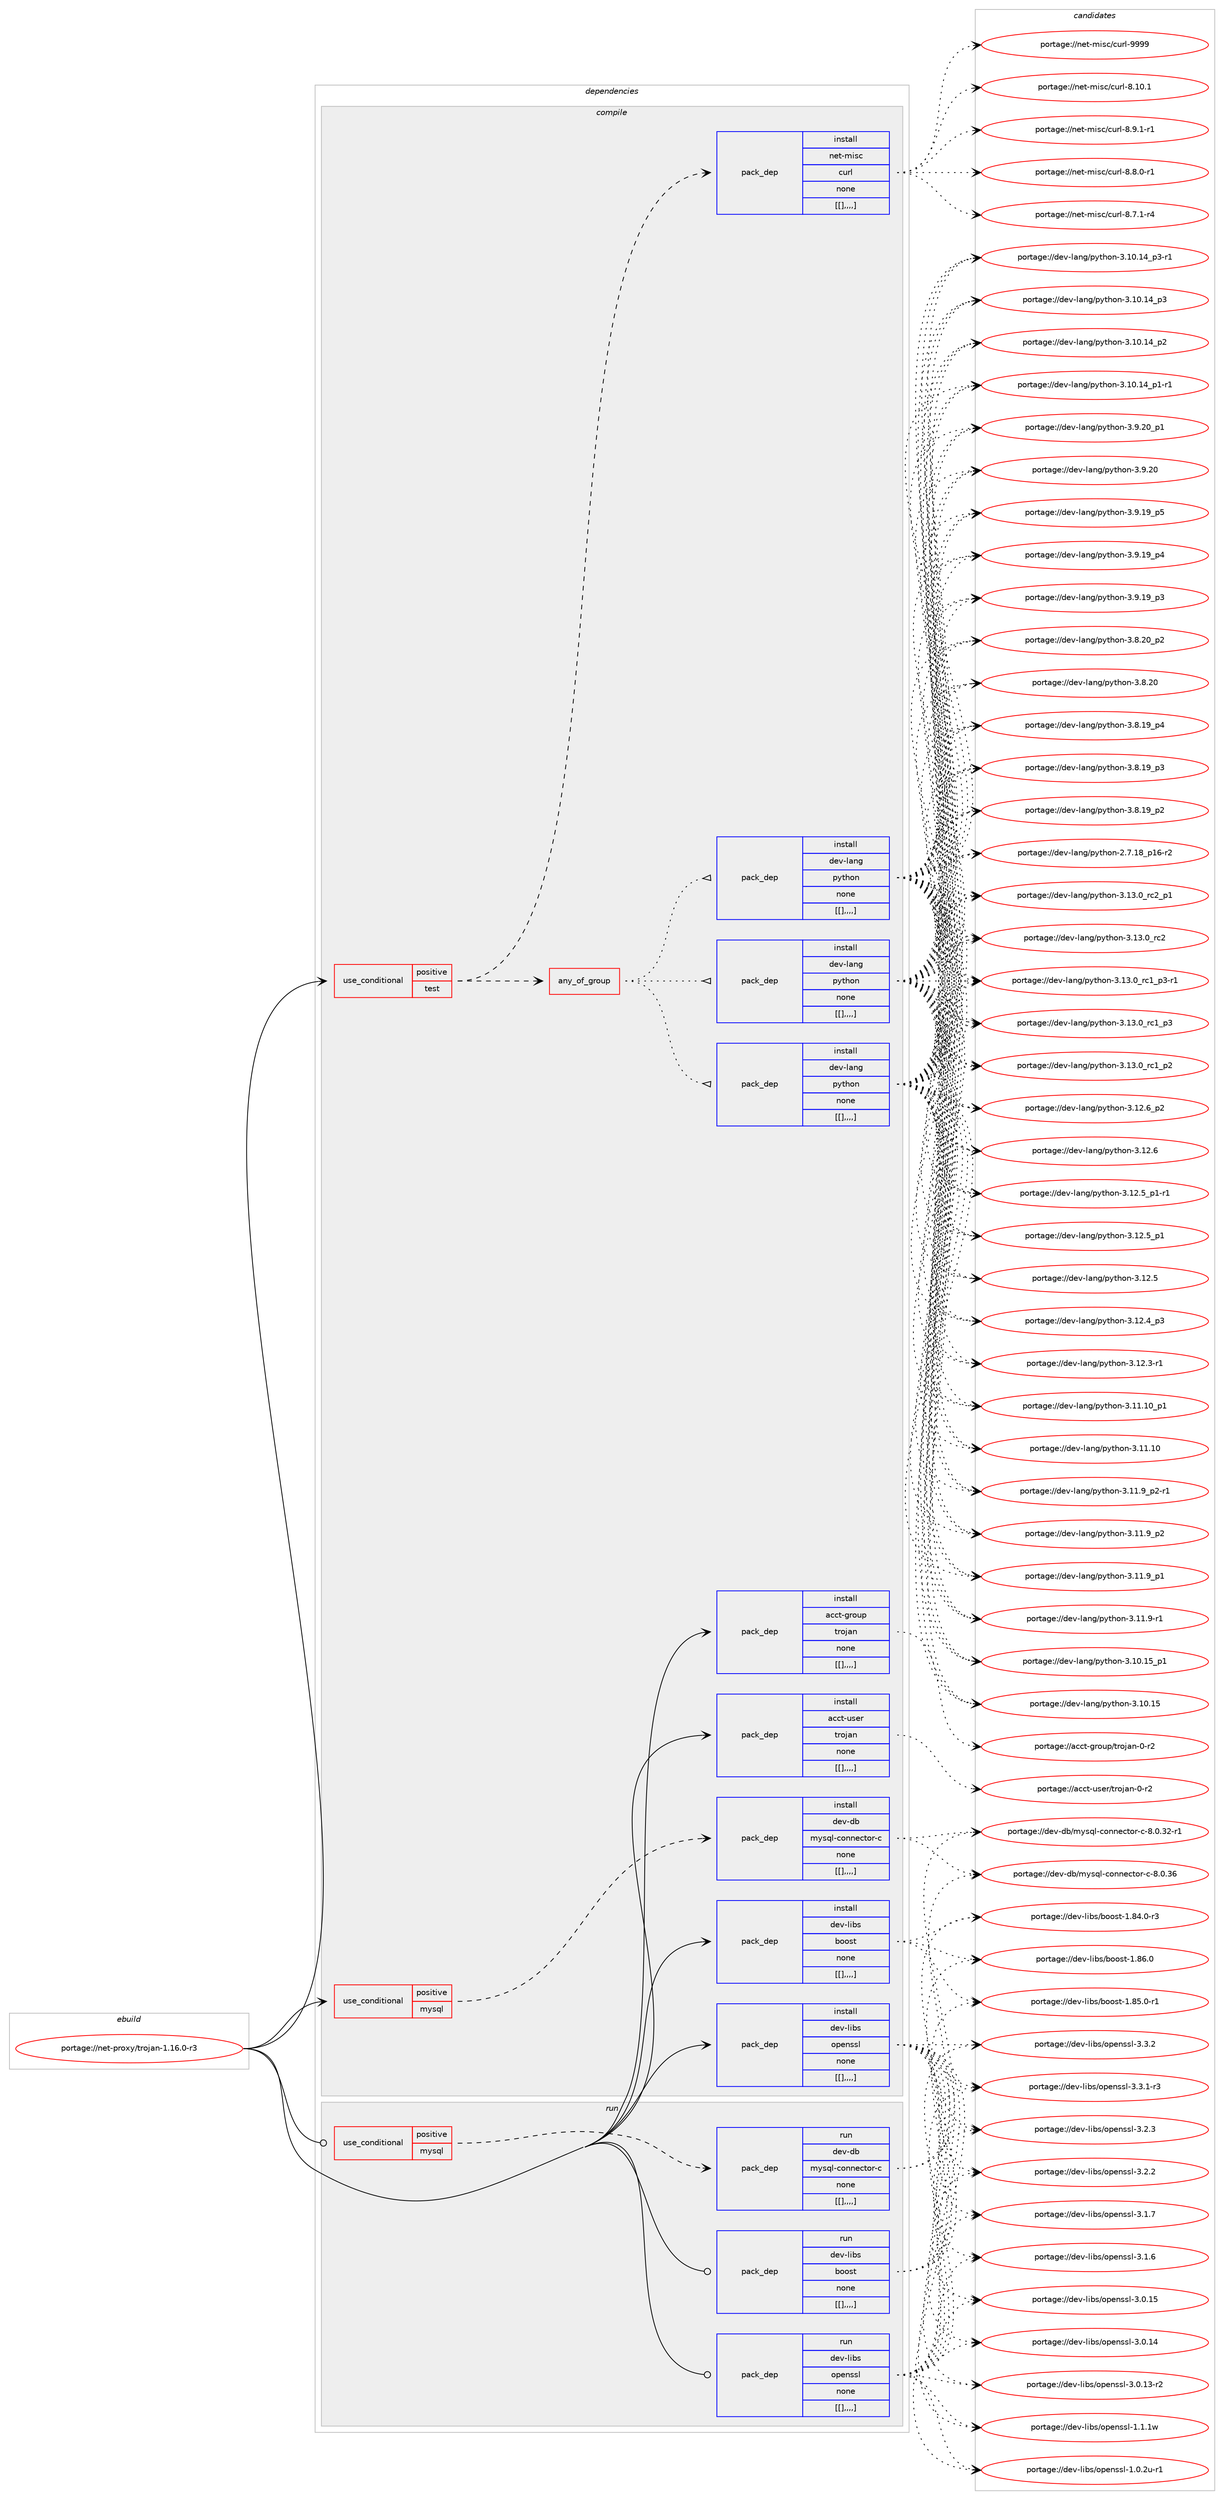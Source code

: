 digraph prolog {

# *************
# Graph options
# *************

newrank=true;
concentrate=true;
compound=true;
graph [rankdir=LR,fontname=Helvetica,fontsize=10,ranksep=1.5];#, ranksep=2.5, nodesep=0.2];
edge  [arrowhead=vee];
node  [fontname=Helvetica,fontsize=10];

# **********
# The ebuild
# **********

subgraph cluster_leftcol {
color=gray;
label=<<i>ebuild</i>>;
id [label="portage://net-proxy/trojan-1.16.0-r3", color=red, width=4, href="../net-proxy/trojan-1.16.0-r3.svg"];
}

# ****************
# The dependencies
# ****************

subgraph cluster_midcol {
color=gray;
label=<<i>dependencies</i>>;
subgraph cluster_compile {
fillcolor="#eeeeee";
style=filled;
label=<<i>compile</i>>;
subgraph cond105389 {
dependency394913 [label=<<TABLE BORDER="0" CELLBORDER="1" CELLSPACING="0" CELLPADDING="4"><TR><TD ROWSPAN="3" CELLPADDING="10">use_conditional</TD></TR><TR><TD>positive</TD></TR><TR><TD>mysql</TD></TR></TABLE>>, shape=none, color=red];
subgraph pack286713 {
dependency394914 [label=<<TABLE BORDER="0" CELLBORDER="1" CELLSPACING="0" CELLPADDING="4" WIDTH="220"><TR><TD ROWSPAN="6" CELLPADDING="30">pack_dep</TD></TR><TR><TD WIDTH="110">install</TD></TR><TR><TD>dev-db</TD></TR><TR><TD>mysql-connector-c</TD></TR><TR><TD>none</TD></TR><TR><TD>[[],,,,]</TD></TR></TABLE>>, shape=none, color=blue];
}
dependency394913:e -> dependency394914:w [weight=20,style="dashed",arrowhead="vee"];
}
id:e -> dependency394913:w [weight=20,style="solid",arrowhead="vee"];
subgraph cond105390 {
dependency394915 [label=<<TABLE BORDER="0" CELLBORDER="1" CELLSPACING="0" CELLPADDING="4"><TR><TD ROWSPAN="3" CELLPADDING="10">use_conditional</TD></TR><TR><TD>positive</TD></TR><TR><TD>test</TD></TR></TABLE>>, shape=none, color=red];
subgraph pack286714 {
dependency394916 [label=<<TABLE BORDER="0" CELLBORDER="1" CELLSPACING="0" CELLPADDING="4" WIDTH="220"><TR><TD ROWSPAN="6" CELLPADDING="30">pack_dep</TD></TR><TR><TD WIDTH="110">install</TD></TR><TR><TD>net-misc</TD></TR><TR><TD>curl</TD></TR><TR><TD>none</TD></TR><TR><TD>[[],,,,]</TD></TR></TABLE>>, shape=none, color=blue];
}
dependency394915:e -> dependency394916:w [weight=20,style="dashed",arrowhead="vee"];
subgraph any2622 {
dependency394917 [label=<<TABLE BORDER="0" CELLBORDER="1" CELLSPACING="0" CELLPADDING="4"><TR><TD CELLPADDING="10">any_of_group</TD></TR></TABLE>>, shape=none, color=red];subgraph pack286715 {
dependency394918 [label=<<TABLE BORDER="0" CELLBORDER="1" CELLSPACING="0" CELLPADDING="4" WIDTH="220"><TR><TD ROWSPAN="6" CELLPADDING="30">pack_dep</TD></TR><TR><TD WIDTH="110">install</TD></TR><TR><TD>dev-lang</TD></TR><TR><TD>python</TD></TR><TR><TD>none</TD></TR><TR><TD>[[],,,,]</TD></TR></TABLE>>, shape=none, color=blue];
}
dependency394917:e -> dependency394918:w [weight=20,style="dotted",arrowhead="oinv"];
subgraph pack286716 {
dependency394919 [label=<<TABLE BORDER="0" CELLBORDER="1" CELLSPACING="0" CELLPADDING="4" WIDTH="220"><TR><TD ROWSPAN="6" CELLPADDING="30">pack_dep</TD></TR><TR><TD WIDTH="110">install</TD></TR><TR><TD>dev-lang</TD></TR><TR><TD>python</TD></TR><TR><TD>none</TD></TR><TR><TD>[[],,,,]</TD></TR></TABLE>>, shape=none, color=blue];
}
dependency394917:e -> dependency394919:w [weight=20,style="dotted",arrowhead="oinv"];
subgraph pack286717 {
dependency394920 [label=<<TABLE BORDER="0" CELLBORDER="1" CELLSPACING="0" CELLPADDING="4" WIDTH="220"><TR><TD ROWSPAN="6" CELLPADDING="30">pack_dep</TD></TR><TR><TD WIDTH="110">install</TD></TR><TR><TD>dev-lang</TD></TR><TR><TD>python</TD></TR><TR><TD>none</TD></TR><TR><TD>[[],,,,]</TD></TR></TABLE>>, shape=none, color=blue];
}
dependency394917:e -> dependency394920:w [weight=20,style="dotted",arrowhead="oinv"];
}
dependency394915:e -> dependency394917:w [weight=20,style="dashed",arrowhead="vee"];
}
id:e -> dependency394915:w [weight=20,style="solid",arrowhead="vee"];
subgraph pack286718 {
dependency394921 [label=<<TABLE BORDER="0" CELLBORDER="1" CELLSPACING="0" CELLPADDING="4" WIDTH="220"><TR><TD ROWSPAN="6" CELLPADDING="30">pack_dep</TD></TR><TR><TD WIDTH="110">install</TD></TR><TR><TD>acct-group</TD></TR><TR><TD>trojan</TD></TR><TR><TD>none</TD></TR><TR><TD>[[],,,,]</TD></TR></TABLE>>, shape=none, color=blue];
}
id:e -> dependency394921:w [weight=20,style="solid",arrowhead="vee"];
subgraph pack286719 {
dependency394922 [label=<<TABLE BORDER="0" CELLBORDER="1" CELLSPACING="0" CELLPADDING="4" WIDTH="220"><TR><TD ROWSPAN="6" CELLPADDING="30">pack_dep</TD></TR><TR><TD WIDTH="110">install</TD></TR><TR><TD>acct-user</TD></TR><TR><TD>trojan</TD></TR><TR><TD>none</TD></TR><TR><TD>[[],,,,]</TD></TR></TABLE>>, shape=none, color=blue];
}
id:e -> dependency394922:w [weight=20,style="solid",arrowhead="vee"];
subgraph pack286720 {
dependency394923 [label=<<TABLE BORDER="0" CELLBORDER="1" CELLSPACING="0" CELLPADDING="4" WIDTH="220"><TR><TD ROWSPAN="6" CELLPADDING="30">pack_dep</TD></TR><TR><TD WIDTH="110">install</TD></TR><TR><TD>dev-libs</TD></TR><TR><TD>boost</TD></TR><TR><TD>none</TD></TR><TR><TD>[[],,,,]</TD></TR></TABLE>>, shape=none, color=blue];
}
id:e -> dependency394923:w [weight=20,style="solid",arrowhead="vee"];
subgraph pack286721 {
dependency394924 [label=<<TABLE BORDER="0" CELLBORDER="1" CELLSPACING="0" CELLPADDING="4" WIDTH="220"><TR><TD ROWSPAN="6" CELLPADDING="30">pack_dep</TD></TR><TR><TD WIDTH="110">install</TD></TR><TR><TD>dev-libs</TD></TR><TR><TD>openssl</TD></TR><TR><TD>none</TD></TR><TR><TD>[[],,,,]</TD></TR></TABLE>>, shape=none, color=blue];
}
id:e -> dependency394924:w [weight=20,style="solid",arrowhead="vee"];
}
subgraph cluster_compileandrun {
fillcolor="#eeeeee";
style=filled;
label=<<i>compile and run</i>>;
}
subgraph cluster_run {
fillcolor="#eeeeee";
style=filled;
label=<<i>run</i>>;
subgraph cond105391 {
dependency394925 [label=<<TABLE BORDER="0" CELLBORDER="1" CELLSPACING="0" CELLPADDING="4"><TR><TD ROWSPAN="3" CELLPADDING="10">use_conditional</TD></TR><TR><TD>positive</TD></TR><TR><TD>mysql</TD></TR></TABLE>>, shape=none, color=red];
subgraph pack286722 {
dependency394926 [label=<<TABLE BORDER="0" CELLBORDER="1" CELLSPACING="0" CELLPADDING="4" WIDTH="220"><TR><TD ROWSPAN="6" CELLPADDING="30">pack_dep</TD></TR><TR><TD WIDTH="110">run</TD></TR><TR><TD>dev-db</TD></TR><TR><TD>mysql-connector-c</TD></TR><TR><TD>none</TD></TR><TR><TD>[[],,,,]</TD></TR></TABLE>>, shape=none, color=blue];
}
dependency394925:e -> dependency394926:w [weight=20,style="dashed",arrowhead="vee"];
}
id:e -> dependency394925:w [weight=20,style="solid",arrowhead="odot"];
subgraph pack286723 {
dependency394927 [label=<<TABLE BORDER="0" CELLBORDER="1" CELLSPACING="0" CELLPADDING="4" WIDTH="220"><TR><TD ROWSPAN="6" CELLPADDING="30">pack_dep</TD></TR><TR><TD WIDTH="110">run</TD></TR><TR><TD>dev-libs</TD></TR><TR><TD>boost</TD></TR><TR><TD>none</TD></TR><TR><TD>[[],,,,]</TD></TR></TABLE>>, shape=none, color=blue];
}
id:e -> dependency394927:w [weight=20,style="solid",arrowhead="odot"];
subgraph pack286724 {
dependency394928 [label=<<TABLE BORDER="0" CELLBORDER="1" CELLSPACING="0" CELLPADDING="4" WIDTH="220"><TR><TD ROWSPAN="6" CELLPADDING="30">pack_dep</TD></TR><TR><TD WIDTH="110">run</TD></TR><TR><TD>dev-libs</TD></TR><TR><TD>openssl</TD></TR><TR><TD>none</TD></TR><TR><TD>[[],,,,]</TD></TR></TABLE>>, shape=none, color=blue];
}
id:e -> dependency394928:w [weight=20,style="solid",arrowhead="odot"];
}
}

# **************
# The candidates
# **************

subgraph cluster_choices {
rank=same;
color=gray;
label=<<i>candidates</i>>;

subgraph choice286713 {
color=black;
nodesep=1;
choice100101118451009847109121115113108459911111011010199116111114459945564648465154 [label="portage://dev-db/mysql-connector-c-8.0.36", color=red, width=4,href="../dev-db/mysql-connector-c-8.0.36.svg"];
choice1001011184510098471091211151131084599111110110101991161111144599455646484651504511449 [label="portage://dev-db/mysql-connector-c-8.0.32-r1", color=red, width=4,href="../dev-db/mysql-connector-c-8.0.32-r1.svg"];
dependency394914:e -> choice100101118451009847109121115113108459911111011010199116111114459945564648465154:w [style=dotted,weight="100"];
dependency394914:e -> choice1001011184510098471091211151131084599111110110101991161111144599455646484651504511449:w [style=dotted,weight="100"];
}
subgraph choice286714 {
color=black;
nodesep=1;
choice110101116451091051159947991171141084557575757 [label="portage://net-misc/curl-9999", color=red, width=4,href="../net-misc/curl-9999.svg"];
choice1101011164510910511599479911711410845564649484649 [label="portage://net-misc/curl-8.10.1", color=red, width=4,href="../net-misc/curl-8.10.1.svg"];
choice110101116451091051159947991171141084556465746494511449 [label="portage://net-misc/curl-8.9.1-r1", color=red, width=4,href="../net-misc/curl-8.9.1-r1.svg"];
choice110101116451091051159947991171141084556465646484511449 [label="portage://net-misc/curl-8.8.0-r1", color=red, width=4,href="../net-misc/curl-8.8.0-r1.svg"];
choice110101116451091051159947991171141084556465546494511452 [label="portage://net-misc/curl-8.7.1-r4", color=red, width=4,href="../net-misc/curl-8.7.1-r4.svg"];
dependency394916:e -> choice110101116451091051159947991171141084557575757:w [style=dotted,weight="100"];
dependency394916:e -> choice1101011164510910511599479911711410845564649484649:w [style=dotted,weight="100"];
dependency394916:e -> choice110101116451091051159947991171141084556465746494511449:w [style=dotted,weight="100"];
dependency394916:e -> choice110101116451091051159947991171141084556465646484511449:w [style=dotted,weight="100"];
dependency394916:e -> choice110101116451091051159947991171141084556465546494511452:w [style=dotted,weight="100"];
}
subgraph choice286715 {
color=black;
nodesep=1;
choice100101118451089711010347112121116104111110455146495146489511499509511249 [label="portage://dev-lang/python-3.13.0_rc2_p1", color=red, width=4,href="../dev-lang/python-3.13.0_rc2_p1.svg"];
choice10010111845108971101034711212111610411111045514649514648951149950 [label="portage://dev-lang/python-3.13.0_rc2", color=red, width=4,href="../dev-lang/python-3.13.0_rc2.svg"];
choice1001011184510897110103471121211161041111104551464951464895114994995112514511449 [label="portage://dev-lang/python-3.13.0_rc1_p3-r1", color=red, width=4,href="../dev-lang/python-3.13.0_rc1_p3-r1.svg"];
choice100101118451089711010347112121116104111110455146495146489511499499511251 [label="portage://dev-lang/python-3.13.0_rc1_p3", color=red, width=4,href="../dev-lang/python-3.13.0_rc1_p3.svg"];
choice100101118451089711010347112121116104111110455146495146489511499499511250 [label="portage://dev-lang/python-3.13.0_rc1_p2", color=red, width=4,href="../dev-lang/python-3.13.0_rc1_p2.svg"];
choice100101118451089711010347112121116104111110455146495046549511250 [label="portage://dev-lang/python-3.12.6_p2", color=red, width=4,href="../dev-lang/python-3.12.6_p2.svg"];
choice10010111845108971101034711212111610411111045514649504654 [label="portage://dev-lang/python-3.12.6", color=red, width=4,href="../dev-lang/python-3.12.6.svg"];
choice1001011184510897110103471121211161041111104551464950465395112494511449 [label="portage://dev-lang/python-3.12.5_p1-r1", color=red, width=4,href="../dev-lang/python-3.12.5_p1-r1.svg"];
choice100101118451089711010347112121116104111110455146495046539511249 [label="portage://dev-lang/python-3.12.5_p1", color=red, width=4,href="../dev-lang/python-3.12.5_p1.svg"];
choice10010111845108971101034711212111610411111045514649504653 [label="portage://dev-lang/python-3.12.5", color=red, width=4,href="../dev-lang/python-3.12.5.svg"];
choice100101118451089711010347112121116104111110455146495046529511251 [label="portage://dev-lang/python-3.12.4_p3", color=red, width=4,href="../dev-lang/python-3.12.4_p3.svg"];
choice100101118451089711010347112121116104111110455146495046514511449 [label="portage://dev-lang/python-3.12.3-r1", color=red, width=4,href="../dev-lang/python-3.12.3-r1.svg"];
choice10010111845108971101034711212111610411111045514649494649489511249 [label="portage://dev-lang/python-3.11.10_p1", color=red, width=4,href="../dev-lang/python-3.11.10_p1.svg"];
choice1001011184510897110103471121211161041111104551464949464948 [label="portage://dev-lang/python-3.11.10", color=red, width=4,href="../dev-lang/python-3.11.10.svg"];
choice1001011184510897110103471121211161041111104551464949465795112504511449 [label="portage://dev-lang/python-3.11.9_p2-r1", color=red, width=4,href="../dev-lang/python-3.11.9_p2-r1.svg"];
choice100101118451089711010347112121116104111110455146494946579511250 [label="portage://dev-lang/python-3.11.9_p2", color=red, width=4,href="../dev-lang/python-3.11.9_p2.svg"];
choice100101118451089711010347112121116104111110455146494946579511249 [label="portage://dev-lang/python-3.11.9_p1", color=red, width=4,href="../dev-lang/python-3.11.9_p1.svg"];
choice100101118451089711010347112121116104111110455146494946574511449 [label="portage://dev-lang/python-3.11.9-r1", color=red, width=4,href="../dev-lang/python-3.11.9-r1.svg"];
choice10010111845108971101034711212111610411111045514649484649539511249 [label="portage://dev-lang/python-3.10.15_p1", color=red, width=4,href="../dev-lang/python-3.10.15_p1.svg"];
choice1001011184510897110103471121211161041111104551464948464953 [label="portage://dev-lang/python-3.10.15", color=red, width=4,href="../dev-lang/python-3.10.15.svg"];
choice100101118451089711010347112121116104111110455146494846495295112514511449 [label="portage://dev-lang/python-3.10.14_p3-r1", color=red, width=4,href="../dev-lang/python-3.10.14_p3-r1.svg"];
choice10010111845108971101034711212111610411111045514649484649529511251 [label="portage://dev-lang/python-3.10.14_p3", color=red, width=4,href="../dev-lang/python-3.10.14_p3.svg"];
choice10010111845108971101034711212111610411111045514649484649529511250 [label="portage://dev-lang/python-3.10.14_p2", color=red, width=4,href="../dev-lang/python-3.10.14_p2.svg"];
choice100101118451089711010347112121116104111110455146494846495295112494511449 [label="portage://dev-lang/python-3.10.14_p1-r1", color=red, width=4,href="../dev-lang/python-3.10.14_p1-r1.svg"];
choice100101118451089711010347112121116104111110455146574650489511249 [label="portage://dev-lang/python-3.9.20_p1", color=red, width=4,href="../dev-lang/python-3.9.20_p1.svg"];
choice10010111845108971101034711212111610411111045514657465048 [label="portage://dev-lang/python-3.9.20", color=red, width=4,href="../dev-lang/python-3.9.20.svg"];
choice100101118451089711010347112121116104111110455146574649579511253 [label="portage://dev-lang/python-3.9.19_p5", color=red, width=4,href="../dev-lang/python-3.9.19_p5.svg"];
choice100101118451089711010347112121116104111110455146574649579511252 [label="portage://dev-lang/python-3.9.19_p4", color=red, width=4,href="../dev-lang/python-3.9.19_p4.svg"];
choice100101118451089711010347112121116104111110455146574649579511251 [label="portage://dev-lang/python-3.9.19_p3", color=red, width=4,href="../dev-lang/python-3.9.19_p3.svg"];
choice100101118451089711010347112121116104111110455146564650489511250 [label="portage://dev-lang/python-3.8.20_p2", color=red, width=4,href="../dev-lang/python-3.8.20_p2.svg"];
choice10010111845108971101034711212111610411111045514656465048 [label="portage://dev-lang/python-3.8.20", color=red, width=4,href="../dev-lang/python-3.8.20.svg"];
choice100101118451089711010347112121116104111110455146564649579511252 [label="portage://dev-lang/python-3.8.19_p4", color=red, width=4,href="../dev-lang/python-3.8.19_p4.svg"];
choice100101118451089711010347112121116104111110455146564649579511251 [label="portage://dev-lang/python-3.8.19_p3", color=red, width=4,href="../dev-lang/python-3.8.19_p3.svg"];
choice100101118451089711010347112121116104111110455146564649579511250 [label="portage://dev-lang/python-3.8.19_p2", color=red, width=4,href="../dev-lang/python-3.8.19_p2.svg"];
choice100101118451089711010347112121116104111110455046554649569511249544511450 [label="portage://dev-lang/python-2.7.18_p16-r2", color=red, width=4,href="../dev-lang/python-2.7.18_p16-r2.svg"];
dependency394918:e -> choice100101118451089711010347112121116104111110455146495146489511499509511249:w [style=dotted,weight="100"];
dependency394918:e -> choice10010111845108971101034711212111610411111045514649514648951149950:w [style=dotted,weight="100"];
dependency394918:e -> choice1001011184510897110103471121211161041111104551464951464895114994995112514511449:w [style=dotted,weight="100"];
dependency394918:e -> choice100101118451089711010347112121116104111110455146495146489511499499511251:w [style=dotted,weight="100"];
dependency394918:e -> choice100101118451089711010347112121116104111110455146495146489511499499511250:w [style=dotted,weight="100"];
dependency394918:e -> choice100101118451089711010347112121116104111110455146495046549511250:w [style=dotted,weight="100"];
dependency394918:e -> choice10010111845108971101034711212111610411111045514649504654:w [style=dotted,weight="100"];
dependency394918:e -> choice1001011184510897110103471121211161041111104551464950465395112494511449:w [style=dotted,weight="100"];
dependency394918:e -> choice100101118451089711010347112121116104111110455146495046539511249:w [style=dotted,weight="100"];
dependency394918:e -> choice10010111845108971101034711212111610411111045514649504653:w [style=dotted,weight="100"];
dependency394918:e -> choice100101118451089711010347112121116104111110455146495046529511251:w [style=dotted,weight="100"];
dependency394918:e -> choice100101118451089711010347112121116104111110455146495046514511449:w [style=dotted,weight="100"];
dependency394918:e -> choice10010111845108971101034711212111610411111045514649494649489511249:w [style=dotted,weight="100"];
dependency394918:e -> choice1001011184510897110103471121211161041111104551464949464948:w [style=dotted,weight="100"];
dependency394918:e -> choice1001011184510897110103471121211161041111104551464949465795112504511449:w [style=dotted,weight="100"];
dependency394918:e -> choice100101118451089711010347112121116104111110455146494946579511250:w [style=dotted,weight="100"];
dependency394918:e -> choice100101118451089711010347112121116104111110455146494946579511249:w [style=dotted,weight="100"];
dependency394918:e -> choice100101118451089711010347112121116104111110455146494946574511449:w [style=dotted,weight="100"];
dependency394918:e -> choice10010111845108971101034711212111610411111045514649484649539511249:w [style=dotted,weight="100"];
dependency394918:e -> choice1001011184510897110103471121211161041111104551464948464953:w [style=dotted,weight="100"];
dependency394918:e -> choice100101118451089711010347112121116104111110455146494846495295112514511449:w [style=dotted,weight="100"];
dependency394918:e -> choice10010111845108971101034711212111610411111045514649484649529511251:w [style=dotted,weight="100"];
dependency394918:e -> choice10010111845108971101034711212111610411111045514649484649529511250:w [style=dotted,weight="100"];
dependency394918:e -> choice100101118451089711010347112121116104111110455146494846495295112494511449:w [style=dotted,weight="100"];
dependency394918:e -> choice100101118451089711010347112121116104111110455146574650489511249:w [style=dotted,weight="100"];
dependency394918:e -> choice10010111845108971101034711212111610411111045514657465048:w [style=dotted,weight="100"];
dependency394918:e -> choice100101118451089711010347112121116104111110455146574649579511253:w [style=dotted,weight="100"];
dependency394918:e -> choice100101118451089711010347112121116104111110455146574649579511252:w [style=dotted,weight="100"];
dependency394918:e -> choice100101118451089711010347112121116104111110455146574649579511251:w [style=dotted,weight="100"];
dependency394918:e -> choice100101118451089711010347112121116104111110455146564650489511250:w [style=dotted,weight="100"];
dependency394918:e -> choice10010111845108971101034711212111610411111045514656465048:w [style=dotted,weight="100"];
dependency394918:e -> choice100101118451089711010347112121116104111110455146564649579511252:w [style=dotted,weight="100"];
dependency394918:e -> choice100101118451089711010347112121116104111110455146564649579511251:w [style=dotted,weight="100"];
dependency394918:e -> choice100101118451089711010347112121116104111110455146564649579511250:w [style=dotted,weight="100"];
dependency394918:e -> choice100101118451089711010347112121116104111110455046554649569511249544511450:w [style=dotted,weight="100"];
}
subgraph choice286716 {
color=black;
nodesep=1;
choice100101118451089711010347112121116104111110455146495146489511499509511249 [label="portage://dev-lang/python-3.13.0_rc2_p1", color=red, width=4,href="../dev-lang/python-3.13.0_rc2_p1.svg"];
choice10010111845108971101034711212111610411111045514649514648951149950 [label="portage://dev-lang/python-3.13.0_rc2", color=red, width=4,href="../dev-lang/python-3.13.0_rc2.svg"];
choice1001011184510897110103471121211161041111104551464951464895114994995112514511449 [label="portage://dev-lang/python-3.13.0_rc1_p3-r1", color=red, width=4,href="../dev-lang/python-3.13.0_rc1_p3-r1.svg"];
choice100101118451089711010347112121116104111110455146495146489511499499511251 [label="portage://dev-lang/python-3.13.0_rc1_p3", color=red, width=4,href="../dev-lang/python-3.13.0_rc1_p3.svg"];
choice100101118451089711010347112121116104111110455146495146489511499499511250 [label="portage://dev-lang/python-3.13.0_rc1_p2", color=red, width=4,href="../dev-lang/python-3.13.0_rc1_p2.svg"];
choice100101118451089711010347112121116104111110455146495046549511250 [label="portage://dev-lang/python-3.12.6_p2", color=red, width=4,href="../dev-lang/python-3.12.6_p2.svg"];
choice10010111845108971101034711212111610411111045514649504654 [label="portage://dev-lang/python-3.12.6", color=red, width=4,href="../dev-lang/python-3.12.6.svg"];
choice1001011184510897110103471121211161041111104551464950465395112494511449 [label="portage://dev-lang/python-3.12.5_p1-r1", color=red, width=4,href="../dev-lang/python-3.12.5_p1-r1.svg"];
choice100101118451089711010347112121116104111110455146495046539511249 [label="portage://dev-lang/python-3.12.5_p1", color=red, width=4,href="../dev-lang/python-3.12.5_p1.svg"];
choice10010111845108971101034711212111610411111045514649504653 [label="portage://dev-lang/python-3.12.5", color=red, width=4,href="../dev-lang/python-3.12.5.svg"];
choice100101118451089711010347112121116104111110455146495046529511251 [label="portage://dev-lang/python-3.12.4_p3", color=red, width=4,href="../dev-lang/python-3.12.4_p3.svg"];
choice100101118451089711010347112121116104111110455146495046514511449 [label="portage://dev-lang/python-3.12.3-r1", color=red, width=4,href="../dev-lang/python-3.12.3-r1.svg"];
choice10010111845108971101034711212111610411111045514649494649489511249 [label="portage://dev-lang/python-3.11.10_p1", color=red, width=4,href="../dev-lang/python-3.11.10_p1.svg"];
choice1001011184510897110103471121211161041111104551464949464948 [label="portage://dev-lang/python-3.11.10", color=red, width=4,href="../dev-lang/python-3.11.10.svg"];
choice1001011184510897110103471121211161041111104551464949465795112504511449 [label="portage://dev-lang/python-3.11.9_p2-r1", color=red, width=4,href="../dev-lang/python-3.11.9_p2-r1.svg"];
choice100101118451089711010347112121116104111110455146494946579511250 [label="portage://dev-lang/python-3.11.9_p2", color=red, width=4,href="../dev-lang/python-3.11.9_p2.svg"];
choice100101118451089711010347112121116104111110455146494946579511249 [label="portage://dev-lang/python-3.11.9_p1", color=red, width=4,href="../dev-lang/python-3.11.9_p1.svg"];
choice100101118451089711010347112121116104111110455146494946574511449 [label="portage://dev-lang/python-3.11.9-r1", color=red, width=4,href="../dev-lang/python-3.11.9-r1.svg"];
choice10010111845108971101034711212111610411111045514649484649539511249 [label="portage://dev-lang/python-3.10.15_p1", color=red, width=4,href="../dev-lang/python-3.10.15_p1.svg"];
choice1001011184510897110103471121211161041111104551464948464953 [label="portage://dev-lang/python-3.10.15", color=red, width=4,href="../dev-lang/python-3.10.15.svg"];
choice100101118451089711010347112121116104111110455146494846495295112514511449 [label="portage://dev-lang/python-3.10.14_p3-r1", color=red, width=4,href="../dev-lang/python-3.10.14_p3-r1.svg"];
choice10010111845108971101034711212111610411111045514649484649529511251 [label="portage://dev-lang/python-3.10.14_p3", color=red, width=4,href="../dev-lang/python-3.10.14_p3.svg"];
choice10010111845108971101034711212111610411111045514649484649529511250 [label="portage://dev-lang/python-3.10.14_p2", color=red, width=4,href="../dev-lang/python-3.10.14_p2.svg"];
choice100101118451089711010347112121116104111110455146494846495295112494511449 [label="portage://dev-lang/python-3.10.14_p1-r1", color=red, width=4,href="../dev-lang/python-3.10.14_p1-r1.svg"];
choice100101118451089711010347112121116104111110455146574650489511249 [label="portage://dev-lang/python-3.9.20_p1", color=red, width=4,href="../dev-lang/python-3.9.20_p1.svg"];
choice10010111845108971101034711212111610411111045514657465048 [label="portage://dev-lang/python-3.9.20", color=red, width=4,href="../dev-lang/python-3.9.20.svg"];
choice100101118451089711010347112121116104111110455146574649579511253 [label="portage://dev-lang/python-3.9.19_p5", color=red, width=4,href="../dev-lang/python-3.9.19_p5.svg"];
choice100101118451089711010347112121116104111110455146574649579511252 [label="portage://dev-lang/python-3.9.19_p4", color=red, width=4,href="../dev-lang/python-3.9.19_p4.svg"];
choice100101118451089711010347112121116104111110455146574649579511251 [label="portage://dev-lang/python-3.9.19_p3", color=red, width=4,href="../dev-lang/python-3.9.19_p3.svg"];
choice100101118451089711010347112121116104111110455146564650489511250 [label="portage://dev-lang/python-3.8.20_p2", color=red, width=4,href="../dev-lang/python-3.8.20_p2.svg"];
choice10010111845108971101034711212111610411111045514656465048 [label="portage://dev-lang/python-3.8.20", color=red, width=4,href="../dev-lang/python-3.8.20.svg"];
choice100101118451089711010347112121116104111110455146564649579511252 [label="portage://dev-lang/python-3.8.19_p4", color=red, width=4,href="../dev-lang/python-3.8.19_p4.svg"];
choice100101118451089711010347112121116104111110455146564649579511251 [label="portage://dev-lang/python-3.8.19_p3", color=red, width=4,href="../dev-lang/python-3.8.19_p3.svg"];
choice100101118451089711010347112121116104111110455146564649579511250 [label="portage://dev-lang/python-3.8.19_p2", color=red, width=4,href="../dev-lang/python-3.8.19_p2.svg"];
choice100101118451089711010347112121116104111110455046554649569511249544511450 [label="portage://dev-lang/python-2.7.18_p16-r2", color=red, width=4,href="../dev-lang/python-2.7.18_p16-r2.svg"];
dependency394919:e -> choice100101118451089711010347112121116104111110455146495146489511499509511249:w [style=dotted,weight="100"];
dependency394919:e -> choice10010111845108971101034711212111610411111045514649514648951149950:w [style=dotted,weight="100"];
dependency394919:e -> choice1001011184510897110103471121211161041111104551464951464895114994995112514511449:w [style=dotted,weight="100"];
dependency394919:e -> choice100101118451089711010347112121116104111110455146495146489511499499511251:w [style=dotted,weight="100"];
dependency394919:e -> choice100101118451089711010347112121116104111110455146495146489511499499511250:w [style=dotted,weight="100"];
dependency394919:e -> choice100101118451089711010347112121116104111110455146495046549511250:w [style=dotted,weight="100"];
dependency394919:e -> choice10010111845108971101034711212111610411111045514649504654:w [style=dotted,weight="100"];
dependency394919:e -> choice1001011184510897110103471121211161041111104551464950465395112494511449:w [style=dotted,weight="100"];
dependency394919:e -> choice100101118451089711010347112121116104111110455146495046539511249:w [style=dotted,weight="100"];
dependency394919:e -> choice10010111845108971101034711212111610411111045514649504653:w [style=dotted,weight="100"];
dependency394919:e -> choice100101118451089711010347112121116104111110455146495046529511251:w [style=dotted,weight="100"];
dependency394919:e -> choice100101118451089711010347112121116104111110455146495046514511449:w [style=dotted,weight="100"];
dependency394919:e -> choice10010111845108971101034711212111610411111045514649494649489511249:w [style=dotted,weight="100"];
dependency394919:e -> choice1001011184510897110103471121211161041111104551464949464948:w [style=dotted,weight="100"];
dependency394919:e -> choice1001011184510897110103471121211161041111104551464949465795112504511449:w [style=dotted,weight="100"];
dependency394919:e -> choice100101118451089711010347112121116104111110455146494946579511250:w [style=dotted,weight="100"];
dependency394919:e -> choice100101118451089711010347112121116104111110455146494946579511249:w [style=dotted,weight="100"];
dependency394919:e -> choice100101118451089711010347112121116104111110455146494946574511449:w [style=dotted,weight="100"];
dependency394919:e -> choice10010111845108971101034711212111610411111045514649484649539511249:w [style=dotted,weight="100"];
dependency394919:e -> choice1001011184510897110103471121211161041111104551464948464953:w [style=dotted,weight="100"];
dependency394919:e -> choice100101118451089711010347112121116104111110455146494846495295112514511449:w [style=dotted,weight="100"];
dependency394919:e -> choice10010111845108971101034711212111610411111045514649484649529511251:w [style=dotted,weight="100"];
dependency394919:e -> choice10010111845108971101034711212111610411111045514649484649529511250:w [style=dotted,weight="100"];
dependency394919:e -> choice100101118451089711010347112121116104111110455146494846495295112494511449:w [style=dotted,weight="100"];
dependency394919:e -> choice100101118451089711010347112121116104111110455146574650489511249:w [style=dotted,weight="100"];
dependency394919:e -> choice10010111845108971101034711212111610411111045514657465048:w [style=dotted,weight="100"];
dependency394919:e -> choice100101118451089711010347112121116104111110455146574649579511253:w [style=dotted,weight="100"];
dependency394919:e -> choice100101118451089711010347112121116104111110455146574649579511252:w [style=dotted,weight="100"];
dependency394919:e -> choice100101118451089711010347112121116104111110455146574649579511251:w [style=dotted,weight="100"];
dependency394919:e -> choice100101118451089711010347112121116104111110455146564650489511250:w [style=dotted,weight="100"];
dependency394919:e -> choice10010111845108971101034711212111610411111045514656465048:w [style=dotted,weight="100"];
dependency394919:e -> choice100101118451089711010347112121116104111110455146564649579511252:w [style=dotted,weight="100"];
dependency394919:e -> choice100101118451089711010347112121116104111110455146564649579511251:w [style=dotted,weight="100"];
dependency394919:e -> choice100101118451089711010347112121116104111110455146564649579511250:w [style=dotted,weight="100"];
dependency394919:e -> choice100101118451089711010347112121116104111110455046554649569511249544511450:w [style=dotted,weight="100"];
}
subgraph choice286717 {
color=black;
nodesep=1;
choice100101118451089711010347112121116104111110455146495146489511499509511249 [label="portage://dev-lang/python-3.13.0_rc2_p1", color=red, width=4,href="../dev-lang/python-3.13.0_rc2_p1.svg"];
choice10010111845108971101034711212111610411111045514649514648951149950 [label="portage://dev-lang/python-3.13.0_rc2", color=red, width=4,href="../dev-lang/python-3.13.0_rc2.svg"];
choice1001011184510897110103471121211161041111104551464951464895114994995112514511449 [label="portage://dev-lang/python-3.13.0_rc1_p3-r1", color=red, width=4,href="../dev-lang/python-3.13.0_rc1_p3-r1.svg"];
choice100101118451089711010347112121116104111110455146495146489511499499511251 [label="portage://dev-lang/python-3.13.0_rc1_p3", color=red, width=4,href="../dev-lang/python-3.13.0_rc1_p3.svg"];
choice100101118451089711010347112121116104111110455146495146489511499499511250 [label="portage://dev-lang/python-3.13.0_rc1_p2", color=red, width=4,href="../dev-lang/python-3.13.0_rc1_p2.svg"];
choice100101118451089711010347112121116104111110455146495046549511250 [label="portage://dev-lang/python-3.12.6_p2", color=red, width=4,href="../dev-lang/python-3.12.6_p2.svg"];
choice10010111845108971101034711212111610411111045514649504654 [label="portage://dev-lang/python-3.12.6", color=red, width=4,href="../dev-lang/python-3.12.6.svg"];
choice1001011184510897110103471121211161041111104551464950465395112494511449 [label="portage://dev-lang/python-3.12.5_p1-r1", color=red, width=4,href="../dev-lang/python-3.12.5_p1-r1.svg"];
choice100101118451089711010347112121116104111110455146495046539511249 [label="portage://dev-lang/python-3.12.5_p1", color=red, width=4,href="../dev-lang/python-3.12.5_p1.svg"];
choice10010111845108971101034711212111610411111045514649504653 [label="portage://dev-lang/python-3.12.5", color=red, width=4,href="../dev-lang/python-3.12.5.svg"];
choice100101118451089711010347112121116104111110455146495046529511251 [label="portage://dev-lang/python-3.12.4_p3", color=red, width=4,href="../dev-lang/python-3.12.4_p3.svg"];
choice100101118451089711010347112121116104111110455146495046514511449 [label="portage://dev-lang/python-3.12.3-r1", color=red, width=4,href="../dev-lang/python-3.12.3-r1.svg"];
choice10010111845108971101034711212111610411111045514649494649489511249 [label="portage://dev-lang/python-3.11.10_p1", color=red, width=4,href="../dev-lang/python-3.11.10_p1.svg"];
choice1001011184510897110103471121211161041111104551464949464948 [label="portage://dev-lang/python-3.11.10", color=red, width=4,href="../dev-lang/python-3.11.10.svg"];
choice1001011184510897110103471121211161041111104551464949465795112504511449 [label="portage://dev-lang/python-3.11.9_p2-r1", color=red, width=4,href="../dev-lang/python-3.11.9_p2-r1.svg"];
choice100101118451089711010347112121116104111110455146494946579511250 [label="portage://dev-lang/python-3.11.9_p2", color=red, width=4,href="../dev-lang/python-3.11.9_p2.svg"];
choice100101118451089711010347112121116104111110455146494946579511249 [label="portage://dev-lang/python-3.11.9_p1", color=red, width=4,href="../dev-lang/python-3.11.9_p1.svg"];
choice100101118451089711010347112121116104111110455146494946574511449 [label="portage://dev-lang/python-3.11.9-r1", color=red, width=4,href="../dev-lang/python-3.11.9-r1.svg"];
choice10010111845108971101034711212111610411111045514649484649539511249 [label="portage://dev-lang/python-3.10.15_p1", color=red, width=4,href="../dev-lang/python-3.10.15_p1.svg"];
choice1001011184510897110103471121211161041111104551464948464953 [label="portage://dev-lang/python-3.10.15", color=red, width=4,href="../dev-lang/python-3.10.15.svg"];
choice100101118451089711010347112121116104111110455146494846495295112514511449 [label="portage://dev-lang/python-3.10.14_p3-r1", color=red, width=4,href="../dev-lang/python-3.10.14_p3-r1.svg"];
choice10010111845108971101034711212111610411111045514649484649529511251 [label="portage://dev-lang/python-3.10.14_p3", color=red, width=4,href="../dev-lang/python-3.10.14_p3.svg"];
choice10010111845108971101034711212111610411111045514649484649529511250 [label="portage://dev-lang/python-3.10.14_p2", color=red, width=4,href="../dev-lang/python-3.10.14_p2.svg"];
choice100101118451089711010347112121116104111110455146494846495295112494511449 [label="portage://dev-lang/python-3.10.14_p1-r1", color=red, width=4,href="../dev-lang/python-3.10.14_p1-r1.svg"];
choice100101118451089711010347112121116104111110455146574650489511249 [label="portage://dev-lang/python-3.9.20_p1", color=red, width=4,href="../dev-lang/python-3.9.20_p1.svg"];
choice10010111845108971101034711212111610411111045514657465048 [label="portage://dev-lang/python-3.9.20", color=red, width=4,href="../dev-lang/python-3.9.20.svg"];
choice100101118451089711010347112121116104111110455146574649579511253 [label="portage://dev-lang/python-3.9.19_p5", color=red, width=4,href="../dev-lang/python-3.9.19_p5.svg"];
choice100101118451089711010347112121116104111110455146574649579511252 [label="portage://dev-lang/python-3.9.19_p4", color=red, width=4,href="../dev-lang/python-3.9.19_p4.svg"];
choice100101118451089711010347112121116104111110455146574649579511251 [label="portage://dev-lang/python-3.9.19_p3", color=red, width=4,href="../dev-lang/python-3.9.19_p3.svg"];
choice100101118451089711010347112121116104111110455146564650489511250 [label="portage://dev-lang/python-3.8.20_p2", color=red, width=4,href="../dev-lang/python-3.8.20_p2.svg"];
choice10010111845108971101034711212111610411111045514656465048 [label="portage://dev-lang/python-3.8.20", color=red, width=4,href="../dev-lang/python-3.8.20.svg"];
choice100101118451089711010347112121116104111110455146564649579511252 [label="portage://dev-lang/python-3.8.19_p4", color=red, width=4,href="../dev-lang/python-3.8.19_p4.svg"];
choice100101118451089711010347112121116104111110455146564649579511251 [label="portage://dev-lang/python-3.8.19_p3", color=red, width=4,href="../dev-lang/python-3.8.19_p3.svg"];
choice100101118451089711010347112121116104111110455146564649579511250 [label="portage://dev-lang/python-3.8.19_p2", color=red, width=4,href="../dev-lang/python-3.8.19_p2.svg"];
choice100101118451089711010347112121116104111110455046554649569511249544511450 [label="portage://dev-lang/python-2.7.18_p16-r2", color=red, width=4,href="../dev-lang/python-2.7.18_p16-r2.svg"];
dependency394920:e -> choice100101118451089711010347112121116104111110455146495146489511499509511249:w [style=dotted,weight="100"];
dependency394920:e -> choice10010111845108971101034711212111610411111045514649514648951149950:w [style=dotted,weight="100"];
dependency394920:e -> choice1001011184510897110103471121211161041111104551464951464895114994995112514511449:w [style=dotted,weight="100"];
dependency394920:e -> choice100101118451089711010347112121116104111110455146495146489511499499511251:w [style=dotted,weight="100"];
dependency394920:e -> choice100101118451089711010347112121116104111110455146495146489511499499511250:w [style=dotted,weight="100"];
dependency394920:e -> choice100101118451089711010347112121116104111110455146495046549511250:w [style=dotted,weight="100"];
dependency394920:e -> choice10010111845108971101034711212111610411111045514649504654:w [style=dotted,weight="100"];
dependency394920:e -> choice1001011184510897110103471121211161041111104551464950465395112494511449:w [style=dotted,weight="100"];
dependency394920:e -> choice100101118451089711010347112121116104111110455146495046539511249:w [style=dotted,weight="100"];
dependency394920:e -> choice10010111845108971101034711212111610411111045514649504653:w [style=dotted,weight="100"];
dependency394920:e -> choice100101118451089711010347112121116104111110455146495046529511251:w [style=dotted,weight="100"];
dependency394920:e -> choice100101118451089711010347112121116104111110455146495046514511449:w [style=dotted,weight="100"];
dependency394920:e -> choice10010111845108971101034711212111610411111045514649494649489511249:w [style=dotted,weight="100"];
dependency394920:e -> choice1001011184510897110103471121211161041111104551464949464948:w [style=dotted,weight="100"];
dependency394920:e -> choice1001011184510897110103471121211161041111104551464949465795112504511449:w [style=dotted,weight="100"];
dependency394920:e -> choice100101118451089711010347112121116104111110455146494946579511250:w [style=dotted,weight="100"];
dependency394920:e -> choice100101118451089711010347112121116104111110455146494946579511249:w [style=dotted,weight="100"];
dependency394920:e -> choice100101118451089711010347112121116104111110455146494946574511449:w [style=dotted,weight="100"];
dependency394920:e -> choice10010111845108971101034711212111610411111045514649484649539511249:w [style=dotted,weight="100"];
dependency394920:e -> choice1001011184510897110103471121211161041111104551464948464953:w [style=dotted,weight="100"];
dependency394920:e -> choice100101118451089711010347112121116104111110455146494846495295112514511449:w [style=dotted,weight="100"];
dependency394920:e -> choice10010111845108971101034711212111610411111045514649484649529511251:w [style=dotted,weight="100"];
dependency394920:e -> choice10010111845108971101034711212111610411111045514649484649529511250:w [style=dotted,weight="100"];
dependency394920:e -> choice100101118451089711010347112121116104111110455146494846495295112494511449:w [style=dotted,weight="100"];
dependency394920:e -> choice100101118451089711010347112121116104111110455146574650489511249:w [style=dotted,weight="100"];
dependency394920:e -> choice10010111845108971101034711212111610411111045514657465048:w [style=dotted,weight="100"];
dependency394920:e -> choice100101118451089711010347112121116104111110455146574649579511253:w [style=dotted,weight="100"];
dependency394920:e -> choice100101118451089711010347112121116104111110455146574649579511252:w [style=dotted,weight="100"];
dependency394920:e -> choice100101118451089711010347112121116104111110455146574649579511251:w [style=dotted,weight="100"];
dependency394920:e -> choice100101118451089711010347112121116104111110455146564650489511250:w [style=dotted,weight="100"];
dependency394920:e -> choice10010111845108971101034711212111610411111045514656465048:w [style=dotted,weight="100"];
dependency394920:e -> choice100101118451089711010347112121116104111110455146564649579511252:w [style=dotted,weight="100"];
dependency394920:e -> choice100101118451089711010347112121116104111110455146564649579511251:w [style=dotted,weight="100"];
dependency394920:e -> choice100101118451089711010347112121116104111110455146564649579511250:w [style=dotted,weight="100"];
dependency394920:e -> choice100101118451089711010347112121116104111110455046554649569511249544511450:w [style=dotted,weight="100"];
}
subgraph choice286718 {
color=black;
nodesep=1;
choice97999911645103114111117112471161141111069711045484511450 [label="portage://acct-group/trojan-0-r2", color=red, width=4,href="../acct-group/trojan-0-r2.svg"];
dependency394921:e -> choice97999911645103114111117112471161141111069711045484511450:w [style=dotted,weight="100"];
}
subgraph choice286719 {
color=black;
nodesep=1;
choice97999911645117115101114471161141111069711045484511450 [label="portage://acct-user/trojan-0-r2", color=red, width=4,href="../acct-user/trojan-0-r2.svg"];
dependency394922:e -> choice97999911645117115101114471161141111069711045484511450:w [style=dotted,weight="100"];
}
subgraph choice286720 {
color=black;
nodesep=1;
choice1001011184510810598115479811111111511645494656544648 [label="portage://dev-libs/boost-1.86.0", color=red, width=4,href="../dev-libs/boost-1.86.0.svg"];
choice10010111845108105981154798111111115116454946565346484511449 [label="portage://dev-libs/boost-1.85.0-r1", color=red, width=4,href="../dev-libs/boost-1.85.0-r1.svg"];
choice10010111845108105981154798111111115116454946565246484511451 [label="portage://dev-libs/boost-1.84.0-r3", color=red, width=4,href="../dev-libs/boost-1.84.0-r3.svg"];
dependency394923:e -> choice1001011184510810598115479811111111511645494656544648:w [style=dotted,weight="100"];
dependency394923:e -> choice10010111845108105981154798111111115116454946565346484511449:w [style=dotted,weight="100"];
dependency394923:e -> choice10010111845108105981154798111111115116454946565246484511451:w [style=dotted,weight="100"];
}
subgraph choice286721 {
color=black;
nodesep=1;
choice100101118451081059811547111112101110115115108455146514650 [label="portage://dev-libs/openssl-3.3.2", color=red, width=4,href="../dev-libs/openssl-3.3.2.svg"];
choice1001011184510810598115471111121011101151151084551465146494511451 [label="portage://dev-libs/openssl-3.3.1-r3", color=red, width=4,href="../dev-libs/openssl-3.3.1-r3.svg"];
choice100101118451081059811547111112101110115115108455146504651 [label="portage://dev-libs/openssl-3.2.3", color=red, width=4,href="../dev-libs/openssl-3.2.3.svg"];
choice100101118451081059811547111112101110115115108455146504650 [label="portage://dev-libs/openssl-3.2.2", color=red, width=4,href="../dev-libs/openssl-3.2.2.svg"];
choice100101118451081059811547111112101110115115108455146494655 [label="portage://dev-libs/openssl-3.1.7", color=red, width=4,href="../dev-libs/openssl-3.1.7.svg"];
choice100101118451081059811547111112101110115115108455146494654 [label="portage://dev-libs/openssl-3.1.6", color=red, width=4,href="../dev-libs/openssl-3.1.6.svg"];
choice10010111845108105981154711111210111011511510845514648464953 [label="portage://dev-libs/openssl-3.0.15", color=red, width=4,href="../dev-libs/openssl-3.0.15.svg"];
choice10010111845108105981154711111210111011511510845514648464952 [label="portage://dev-libs/openssl-3.0.14", color=red, width=4,href="../dev-libs/openssl-3.0.14.svg"];
choice100101118451081059811547111112101110115115108455146484649514511450 [label="portage://dev-libs/openssl-3.0.13-r2", color=red, width=4,href="../dev-libs/openssl-3.0.13-r2.svg"];
choice100101118451081059811547111112101110115115108454946494649119 [label="portage://dev-libs/openssl-1.1.1w", color=red, width=4,href="../dev-libs/openssl-1.1.1w.svg"];
choice1001011184510810598115471111121011101151151084549464846501174511449 [label="portage://dev-libs/openssl-1.0.2u-r1", color=red, width=4,href="../dev-libs/openssl-1.0.2u-r1.svg"];
dependency394924:e -> choice100101118451081059811547111112101110115115108455146514650:w [style=dotted,weight="100"];
dependency394924:e -> choice1001011184510810598115471111121011101151151084551465146494511451:w [style=dotted,weight="100"];
dependency394924:e -> choice100101118451081059811547111112101110115115108455146504651:w [style=dotted,weight="100"];
dependency394924:e -> choice100101118451081059811547111112101110115115108455146504650:w [style=dotted,weight="100"];
dependency394924:e -> choice100101118451081059811547111112101110115115108455146494655:w [style=dotted,weight="100"];
dependency394924:e -> choice100101118451081059811547111112101110115115108455146494654:w [style=dotted,weight="100"];
dependency394924:e -> choice10010111845108105981154711111210111011511510845514648464953:w [style=dotted,weight="100"];
dependency394924:e -> choice10010111845108105981154711111210111011511510845514648464952:w [style=dotted,weight="100"];
dependency394924:e -> choice100101118451081059811547111112101110115115108455146484649514511450:w [style=dotted,weight="100"];
dependency394924:e -> choice100101118451081059811547111112101110115115108454946494649119:w [style=dotted,weight="100"];
dependency394924:e -> choice1001011184510810598115471111121011101151151084549464846501174511449:w [style=dotted,weight="100"];
}
subgraph choice286722 {
color=black;
nodesep=1;
choice100101118451009847109121115113108459911111011010199116111114459945564648465154 [label="portage://dev-db/mysql-connector-c-8.0.36", color=red, width=4,href="../dev-db/mysql-connector-c-8.0.36.svg"];
choice1001011184510098471091211151131084599111110110101991161111144599455646484651504511449 [label="portage://dev-db/mysql-connector-c-8.0.32-r1", color=red, width=4,href="../dev-db/mysql-connector-c-8.0.32-r1.svg"];
dependency394926:e -> choice100101118451009847109121115113108459911111011010199116111114459945564648465154:w [style=dotted,weight="100"];
dependency394926:e -> choice1001011184510098471091211151131084599111110110101991161111144599455646484651504511449:w [style=dotted,weight="100"];
}
subgraph choice286723 {
color=black;
nodesep=1;
choice1001011184510810598115479811111111511645494656544648 [label="portage://dev-libs/boost-1.86.0", color=red, width=4,href="../dev-libs/boost-1.86.0.svg"];
choice10010111845108105981154798111111115116454946565346484511449 [label="portage://dev-libs/boost-1.85.0-r1", color=red, width=4,href="../dev-libs/boost-1.85.0-r1.svg"];
choice10010111845108105981154798111111115116454946565246484511451 [label="portage://dev-libs/boost-1.84.0-r3", color=red, width=4,href="../dev-libs/boost-1.84.0-r3.svg"];
dependency394927:e -> choice1001011184510810598115479811111111511645494656544648:w [style=dotted,weight="100"];
dependency394927:e -> choice10010111845108105981154798111111115116454946565346484511449:w [style=dotted,weight="100"];
dependency394927:e -> choice10010111845108105981154798111111115116454946565246484511451:w [style=dotted,weight="100"];
}
subgraph choice286724 {
color=black;
nodesep=1;
choice100101118451081059811547111112101110115115108455146514650 [label="portage://dev-libs/openssl-3.3.2", color=red, width=4,href="../dev-libs/openssl-3.3.2.svg"];
choice1001011184510810598115471111121011101151151084551465146494511451 [label="portage://dev-libs/openssl-3.3.1-r3", color=red, width=4,href="../dev-libs/openssl-3.3.1-r3.svg"];
choice100101118451081059811547111112101110115115108455146504651 [label="portage://dev-libs/openssl-3.2.3", color=red, width=4,href="../dev-libs/openssl-3.2.3.svg"];
choice100101118451081059811547111112101110115115108455146504650 [label="portage://dev-libs/openssl-3.2.2", color=red, width=4,href="../dev-libs/openssl-3.2.2.svg"];
choice100101118451081059811547111112101110115115108455146494655 [label="portage://dev-libs/openssl-3.1.7", color=red, width=4,href="../dev-libs/openssl-3.1.7.svg"];
choice100101118451081059811547111112101110115115108455146494654 [label="portage://dev-libs/openssl-3.1.6", color=red, width=4,href="../dev-libs/openssl-3.1.6.svg"];
choice10010111845108105981154711111210111011511510845514648464953 [label="portage://dev-libs/openssl-3.0.15", color=red, width=4,href="../dev-libs/openssl-3.0.15.svg"];
choice10010111845108105981154711111210111011511510845514648464952 [label="portage://dev-libs/openssl-3.0.14", color=red, width=4,href="../dev-libs/openssl-3.0.14.svg"];
choice100101118451081059811547111112101110115115108455146484649514511450 [label="portage://dev-libs/openssl-3.0.13-r2", color=red, width=4,href="../dev-libs/openssl-3.0.13-r2.svg"];
choice100101118451081059811547111112101110115115108454946494649119 [label="portage://dev-libs/openssl-1.1.1w", color=red, width=4,href="../dev-libs/openssl-1.1.1w.svg"];
choice1001011184510810598115471111121011101151151084549464846501174511449 [label="portage://dev-libs/openssl-1.0.2u-r1", color=red, width=4,href="../dev-libs/openssl-1.0.2u-r1.svg"];
dependency394928:e -> choice100101118451081059811547111112101110115115108455146514650:w [style=dotted,weight="100"];
dependency394928:e -> choice1001011184510810598115471111121011101151151084551465146494511451:w [style=dotted,weight="100"];
dependency394928:e -> choice100101118451081059811547111112101110115115108455146504651:w [style=dotted,weight="100"];
dependency394928:e -> choice100101118451081059811547111112101110115115108455146504650:w [style=dotted,weight="100"];
dependency394928:e -> choice100101118451081059811547111112101110115115108455146494655:w [style=dotted,weight="100"];
dependency394928:e -> choice100101118451081059811547111112101110115115108455146494654:w [style=dotted,weight="100"];
dependency394928:e -> choice10010111845108105981154711111210111011511510845514648464953:w [style=dotted,weight="100"];
dependency394928:e -> choice10010111845108105981154711111210111011511510845514648464952:w [style=dotted,weight="100"];
dependency394928:e -> choice100101118451081059811547111112101110115115108455146484649514511450:w [style=dotted,weight="100"];
dependency394928:e -> choice100101118451081059811547111112101110115115108454946494649119:w [style=dotted,weight="100"];
dependency394928:e -> choice1001011184510810598115471111121011101151151084549464846501174511449:w [style=dotted,weight="100"];
}
}

}
